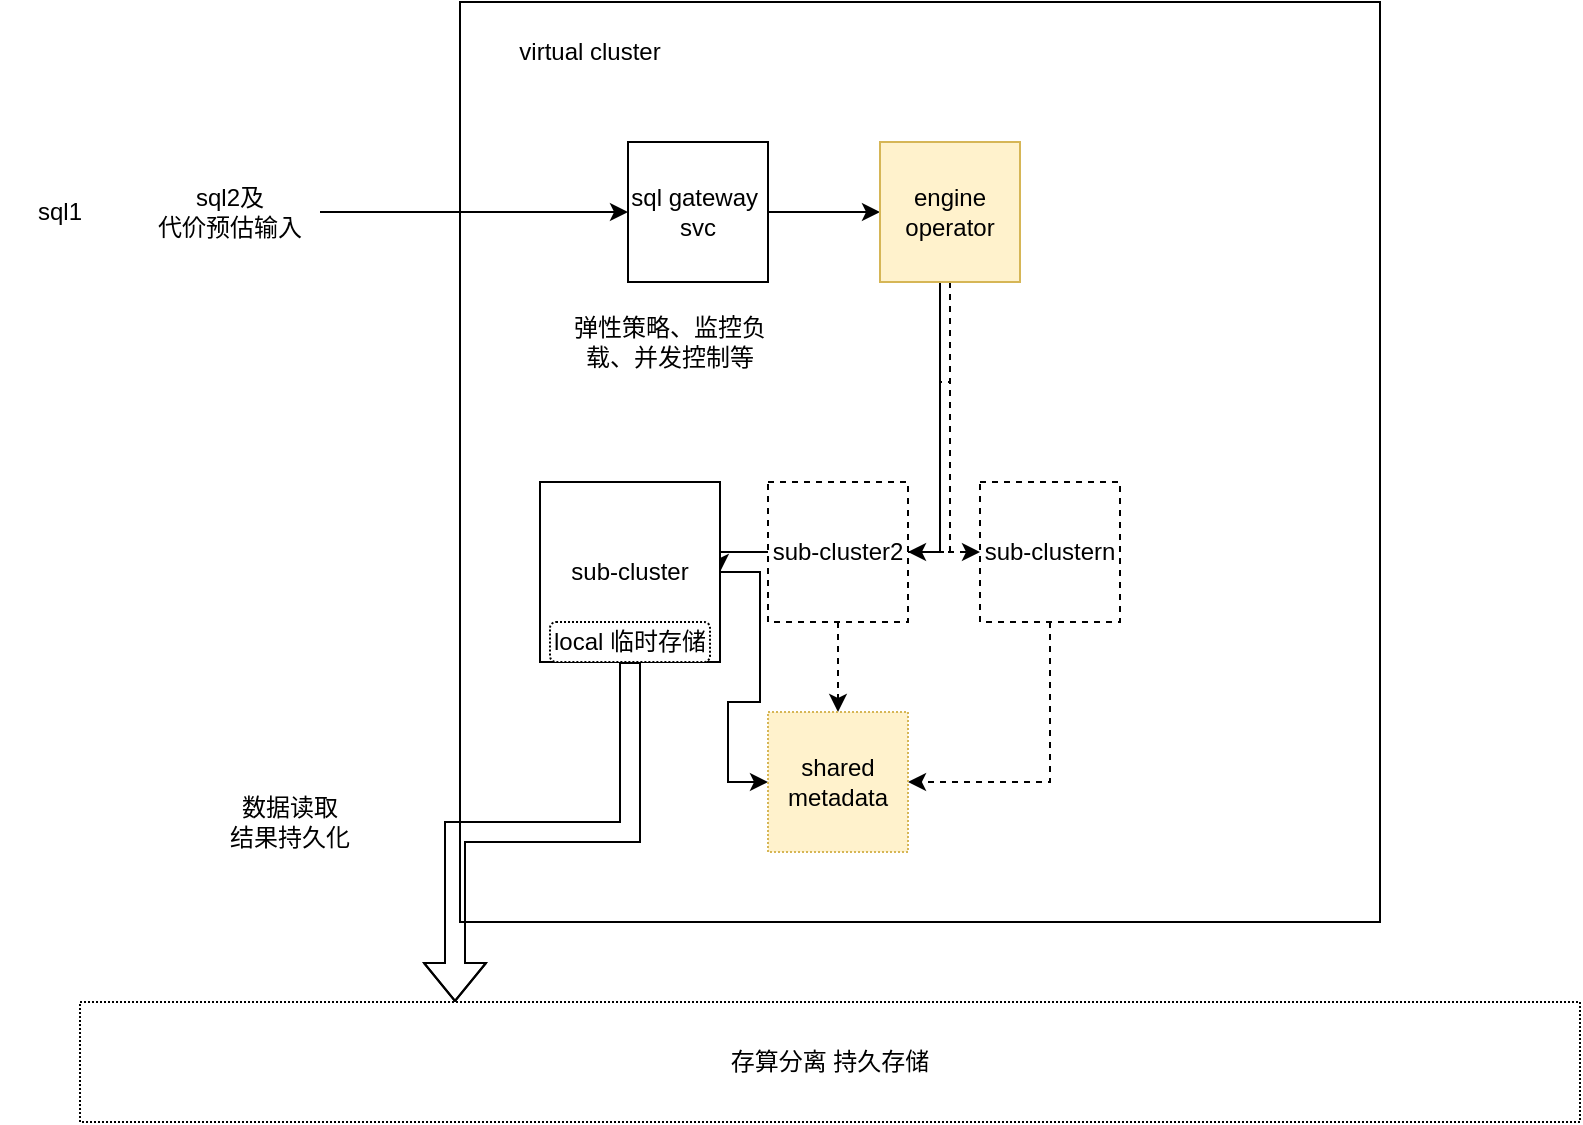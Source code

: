 <mxfile version="20.2.0" type="github">
  <diagram id="H8Bzomo43D_-8PIfljdf" name="Page-1">
    <mxGraphModel dx="1298" dy="777" grid="1" gridSize="10" guides="1" tooltips="1" connect="1" arrows="1" fold="1" page="1" pageScale="1" pageWidth="827" pageHeight="1169" math="0" shadow="0">
      <root>
        <mxCell id="0" />
        <mxCell id="1" parent="0" />
        <mxCell id="ZMFKEwNz82a_taP1TG6o-1" value="" style="whiteSpace=wrap;html=1;aspect=fixed;" vertex="1" parent="1">
          <mxGeometry x="260" y="160" width="460" height="460" as="geometry" />
        </mxCell>
        <mxCell id="ZMFKEwNz82a_taP1TG6o-12" style="edgeStyle=orthogonalEdgeStyle;rounded=0;orthogonalLoop=1;jettySize=auto;html=1;entryX=0;entryY=0.5;entryDx=0;entryDy=0;" edge="1" parent="1" source="ZMFKEwNz82a_taP1TG6o-2" target="ZMFKEwNz82a_taP1TG6o-5">
          <mxGeometry relative="1" as="geometry" />
        </mxCell>
        <mxCell id="ZMFKEwNz82a_taP1TG6o-2" value="sql gateway&amp;nbsp;&lt;br&gt;svc" style="whiteSpace=wrap;html=1;aspect=fixed;" vertex="1" parent="1">
          <mxGeometry x="344" y="230" width="70" height="70" as="geometry" />
        </mxCell>
        <mxCell id="ZMFKEwNz82a_taP1TG6o-4" value="virtual cluster" style="text;html=1;strokeColor=none;fillColor=none;align=center;verticalAlign=middle;whiteSpace=wrap;rounded=0;" vertex="1" parent="1">
          <mxGeometry x="270" y="170" width="110" height="30" as="geometry" />
        </mxCell>
        <mxCell id="ZMFKEwNz82a_taP1TG6o-13" style="edgeStyle=orthogonalEdgeStyle;rounded=0;orthogonalLoop=1;jettySize=auto;html=1;entryX=1;entryY=0.5;entryDx=0;entryDy=0;" edge="1" parent="1" source="ZMFKEwNz82a_taP1TG6o-5" target="ZMFKEwNz82a_taP1TG6o-6">
          <mxGeometry relative="1" as="geometry">
            <Array as="points">
              <mxPoint x="500" y="435" />
            </Array>
          </mxGeometry>
        </mxCell>
        <mxCell id="ZMFKEwNz82a_taP1TG6o-14" style="edgeStyle=orthogonalEdgeStyle;rounded=0;orthogonalLoop=1;jettySize=auto;html=1;entryX=1;entryY=0.5;entryDx=0;entryDy=0;dashed=1;" edge="1" parent="1" source="ZMFKEwNz82a_taP1TG6o-5" target="ZMFKEwNz82a_taP1TG6o-7">
          <mxGeometry relative="1" as="geometry" />
        </mxCell>
        <mxCell id="ZMFKEwNz82a_taP1TG6o-15" style="edgeStyle=orthogonalEdgeStyle;rounded=0;orthogonalLoop=1;jettySize=auto;html=1;entryX=0;entryY=0.5;entryDx=0;entryDy=0;dashed=1;" edge="1" parent="1" source="ZMFKEwNz82a_taP1TG6o-5" target="ZMFKEwNz82a_taP1TG6o-8">
          <mxGeometry relative="1" as="geometry" />
        </mxCell>
        <mxCell id="ZMFKEwNz82a_taP1TG6o-5" value="engine operator" style="whiteSpace=wrap;html=1;aspect=fixed;fillColor=#fff2cc;strokeColor=#d6b656;" vertex="1" parent="1">
          <mxGeometry x="470" y="230" width="70" height="70" as="geometry" />
        </mxCell>
        <mxCell id="ZMFKEwNz82a_taP1TG6o-20" style="edgeStyle=orthogonalEdgeStyle;rounded=0;orthogonalLoop=1;jettySize=auto;html=1;entryX=0;entryY=0.5;entryDx=0;entryDy=0;" edge="1" parent="1" source="ZMFKEwNz82a_taP1TG6o-6" target="ZMFKEwNz82a_taP1TG6o-18">
          <mxGeometry relative="1" as="geometry" />
        </mxCell>
        <mxCell id="ZMFKEwNz82a_taP1TG6o-25" style="edgeStyle=orthogonalEdgeStyle;rounded=0;orthogonalLoop=1;jettySize=auto;html=1;entryX=0.25;entryY=0;entryDx=0;entryDy=0;shape=flexArrow;" edge="1" parent="1" source="ZMFKEwNz82a_taP1TG6o-6" target="ZMFKEwNz82a_taP1TG6o-23">
          <mxGeometry relative="1" as="geometry" />
        </mxCell>
        <mxCell id="ZMFKEwNz82a_taP1TG6o-6" value="sub-cluster" style="whiteSpace=wrap;html=1;aspect=fixed;" vertex="1" parent="1">
          <mxGeometry x="300" y="400" width="90" height="90" as="geometry" />
        </mxCell>
        <mxCell id="ZMFKEwNz82a_taP1TG6o-21" style="edgeStyle=orthogonalEdgeStyle;rounded=0;orthogonalLoop=1;jettySize=auto;html=1;dashed=1;" edge="1" parent="1" source="ZMFKEwNz82a_taP1TG6o-7" target="ZMFKEwNz82a_taP1TG6o-18">
          <mxGeometry relative="1" as="geometry" />
        </mxCell>
        <mxCell id="ZMFKEwNz82a_taP1TG6o-7" value="sub-cluster2" style="whiteSpace=wrap;html=1;aspect=fixed;dashed=1;" vertex="1" parent="1">
          <mxGeometry x="414" y="400" width="70" height="70" as="geometry" />
        </mxCell>
        <mxCell id="ZMFKEwNz82a_taP1TG6o-22" style="edgeStyle=orthogonalEdgeStyle;rounded=0;orthogonalLoop=1;jettySize=auto;html=1;entryX=1;entryY=0.5;entryDx=0;entryDy=0;exitX=0.5;exitY=1;exitDx=0;exitDy=0;dashed=1;" edge="1" parent="1" source="ZMFKEwNz82a_taP1TG6o-8" target="ZMFKEwNz82a_taP1TG6o-18">
          <mxGeometry relative="1" as="geometry" />
        </mxCell>
        <mxCell id="ZMFKEwNz82a_taP1TG6o-8" value="sub-clustern" style="whiteSpace=wrap;html=1;aspect=fixed;dashed=1;" vertex="1" parent="1">
          <mxGeometry x="520" y="400" width="70" height="70" as="geometry" />
        </mxCell>
        <mxCell id="ZMFKEwNz82a_taP1TG6o-9" value="sql1" style="text;html=1;strokeColor=none;fillColor=none;align=center;verticalAlign=middle;whiteSpace=wrap;rounded=0;dashed=1;" vertex="1" parent="1">
          <mxGeometry x="30" y="250" width="60" height="30" as="geometry" />
        </mxCell>
        <mxCell id="ZMFKEwNz82a_taP1TG6o-11" style="edgeStyle=orthogonalEdgeStyle;rounded=0;orthogonalLoop=1;jettySize=auto;html=1;" edge="1" parent="1" source="ZMFKEwNz82a_taP1TG6o-10" target="ZMFKEwNz82a_taP1TG6o-2">
          <mxGeometry relative="1" as="geometry" />
        </mxCell>
        <mxCell id="ZMFKEwNz82a_taP1TG6o-10" value="sql2及&lt;br&gt;代价预估输入" style="text;html=1;strokeColor=none;fillColor=none;align=center;verticalAlign=middle;whiteSpace=wrap;rounded=0;dashed=1;" vertex="1" parent="1">
          <mxGeometry x="100" y="250" width="90" height="30" as="geometry" />
        </mxCell>
        <mxCell id="ZMFKEwNz82a_taP1TG6o-18" value="shared&lt;br&gt;metadata" style="whiteSpace=wrap;html=1;aspect=fixed;dashed=1;dashPattern=1 1;fillColor=#fff2cc;strokeColor=#d6b656;" vertex="1" parent="1">
          <mxGeometry x="414" y="515" width="70" height="70" as="geometry" />
        </mxCell>
        <mxCell id="ZMFKEwNz82a_taP1TG6o-19" value="弹性策略、监控负载、并发控制等" style="text;html=1;strokeColor=none;fillColor=none;align=center;verticalAlign=middle;whiteSpace=wrap;rounded=0;dashed=1;dashPattern=1 1;" vertex="1" parent="1">
          <mxGeometry x="310" y="300" width="110" height="60" as="geometry" />
        </mxCell>
        <mxCell id="ZMFKEwNz82a_taP1TG6o-23" value="存算分离 持久存储" style="rounded=0;whiteSpace=wrap;html=1;dashed=1;dashPattern=1 1;" vertex="1" parent="1">
          <mxGeometry x="70" y="660" width="750" height="60" as="geometry" />
        </mxCell>
        <mxCell id="ZMFKEwNz82a_taP1TG6o-26" value="local 临时存储" style="rounded=1;whiteSpace=wrap;html=1;dashed=1;dashPattern=1 1;" vertex="1" parent="1">
          <mxGeometry x="305" y="470" width="80" height="20" as="geometry" />
        </mxCell>
        <mxCell id="ZMFKEwNz82a_taP1TG6o-27" value="数据读取&lt;br&gt;结果持久化" style="text;html=1;strokeColor=none;fillColor=none;align=center;verticalAlign=middle;whiteSpace=wrap;rounded=0;dashed=1;dashPattern=1 1;" vertex="1" parent="1">
          <mxGeometry x="130" y="555" width="90" height="30" as="geometry" />
        </mxCell>
      </root>
    </mxGraphModel>
  </diagram>
</mxfile>
